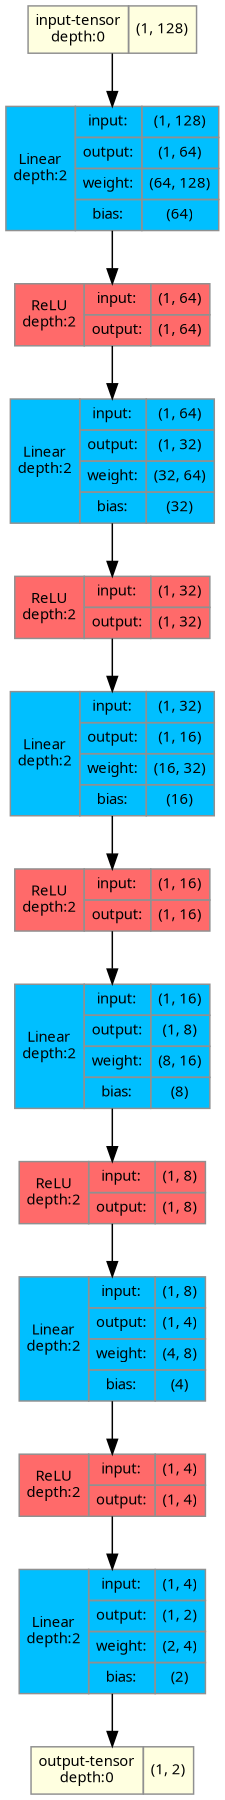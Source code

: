 strict digraph MLP {
	graph [ordering=in rankdir=TB size="12.0,12.0"]
	node [align=left color="#909090" fillcolor="#ffffff90" fontname="Linux libertine" fontsize=10 height=0.2 margin=0 ranksep=0.1 shape=plaintext style=filled]
	edge [fontsize=10]
	0 [label=<
                    <TABLE BORDER="0" CELLBORDER="1"
                    CELLSPACING="0" CELLPADDING="4">
                        <TR><TD BGCOLOR="lightyellow">input-tensor<BR/>depth:0</TD><TD>(1, 128)</TD></TR>
                    </TABLE>> fillcolor=lightyellow]
	1 [label=<
                    <TABLE BORDER="0" CELLBORDER="1"
                    CELLSPACING="0" CELLPADDING="4">
                    <TR>
                        <TD ROWSPAN="232"
                        BGCOLOR="deepskyblue1">Linear<BR/>depth:2</TD>
                        <TD>input:</TD>
                        <TD>(1, 128)</TD>
                    </TR>
                    <TR>
                        <TD>output:</TD>
                        <TD>(1, 64)</TD>
                    </TR>
                                    <TR>
                    <TD>weight:</TD>
                    <TD>(64, 128)</TD>
                </TR>
                <TR>
                    <TD>bias:</TD>
                    <TD>(64)</TD>
                </TR>
                    </TABLE>> fillcolor=deepskyblue1]
	2 [label=<
                    <TABLE BORDER="0" CELLBORDER="1"
                    CELLSPACING="0" CELLPADDING="4">
                    <TR>
                        <TD ROWSPAN="2"
                        BGCOLOR="indianred1">ReLU<BR/>depth:2</TD>
                        <TD>input:</TD>
                        <TD>(1, 64)</TD>
                    </TR>
                    <TR>
                        <TD>output:</TD>
                        <TD>(1, 64)</TD>
                    </TR>
                    
                    </TABLE>> fillcolor=indianred1]
	3 [label=<
                    <TABLE BORDER="0" CELLBORDER="1"
                    CELLSPACING="0" CELLPADDING="4">
                    <TR>
                        <TD ROWSPAN="231"
                        BGCOLOR="deepskyblue1">Linear<BR/>depth:2</TD>
                        <TD>input:</TD>
                        <TD>(1, 64)</TD>
                    </TR>
                    <TR>
                        <TD>output:</TD>
                        <TD>(1, 32)</TD>
                    </TR>
                                    <TR>
                    <TD>weight:</TD>
                    <TD>(32, 64)</TD>
                </TR>
                <TR>
                    <TD>bias:</TD>
                    <TD>(32)</TD>
                </TR>
                    </TABLE>> fillcolor=deepskyblue1]
	4 [label=<
                    <TABLE BORDER="0" CELLBORDER="1"
                    CELLSPACING="0" CELLPADDING="4">
                    <TR>
                        <TD ROWSPAN="2"
                        BGCOLOR="indianred1">ReLU<BR/>depth:2</TD>
                        <TD>input:</TD>
                        <TD>(1, 32)</TD>
                    </TR>
                    <TR>
                        <TD>output:</TD>
                        <TD>(1, 32)</TD>
                    </TR>
                    
                    </TABLE>> fillcolor=indianred1]
	5 [label=<
                    <TABLE BORDER="0" CELLBORDER="1"
                    CELLSPACING="0" CELLPADDING="4">
                    <TR>
                        <TD ROWSPAN="231"
                        BGCOLOR="deepskyblue1">Linear<BR/>depth:2</TD>
                        <TD>input:</TD>
                        <TD>(1, 32)</TD>
                    </TR>
                    <TR>
                        <TD>output:</TD>
                        <TD>(1, 16)</TD>
                    </TR>
                                    <TR>
                    <TD>weight:</TD>
                    <TD>(16, 32)</TD>
                </TR>
                <TR>
                    <TD>bias:</TD>
                    <TD>(16)</TD>
                </TR>
                    </TABLE>> fillcolor=deepskyblue1]
	6 [label=<
                    <TABLE BORDER="0" CELLBORDER="1"
                    CELLSPACING="0" CELLPADDING="4">
                    <TR>
                        <TD ROWSPAN="2"
                        BGCOLOR="indianred1">ReLU<BR/>depth:2</TD>
                        <TD>input:</TD>
                        <TD>(1, 16)</TD>
                    </TR>
                    <TR>
                        <TD>output:</TD>
                        <TD>(1, 16)</TD>
                    </TR>
                    
                    </TABLE>> fillcolor=indianred1]
	7 [label=<
                    <TABLE BORDER="0" CELLBORDER="1"
                    CELLSPACING="0" CELLPADDING="4">
                    <TR>
                        <TD ROWSPAN="229"
                        BGCOLOR="deepskyblue1">Linear<BR/>depth:2</TD>
                        <TD>input:</TD>
                        <TD>(1, 16)</TD>
                    </TR>
                    <TR>
                        <TD>output:</TD>
                        <TD>(1, 8)</TD>
                    </TR>
                                    <TR>
                    <TD>weight:</TD>
                    <TD>(8, 16)</TD>
                </TR>
                <TR>
                    <TD>bias:</TD>
                    <TD>(8)</TD>
                </TR>
                    </TABLE>> fillcolor=deepskyblue1]
	8 [label=<
                    <TABLE BORDER="0" CELLBORDER="1"
                    CELLSPACING="0" CELLPADDING="4">
                    <TR>
                        <TD ROWSPAN="2"
                        BGCOLOR="indianred1">ReLU<BR/>depth:2</TD>
                        <TD>input:</TD>
                        <TD>(1, 8)</TD>
                    </TR>
                    <TR>
                        <TD>output:</TD>
                        <TD>(1, 8)</TD>
                    </TR>
                    
                    </TABLE>> fillcolor=indianred1]
	9 [label=<
                    <TABLE BORDER="0" CELLBORDER="1"
                    CELLSPACING="0" CELLPADDING="4">
                    <TR>
                        <TD ROWSPAN="228"
                        BGCOLOR="deepskyblue1">Linear<BR/>depth:2</TD>
                        <TD>input:</TD>
                        <TD>(1, 8)</TD>
                    </TR>
                    <TR>
                        <TD>output:</TD>
                        <TD>(1, 4)</TD>
                    </TR>
                                    <TR>
                    <TD>weight:</TD>
                    <TD>(4, 8)</TD>
                </TR>
                <TR>
                    <TD>bias:</TD>
                    <TD>(4)</TD>
                </TR>
                    </TABLE>> fillcolor=deepskyblue1]
	10 [label=<
                    <TABLE BORDER="0" CELLBORDER="1"
                    CELLSPACING="0" CELLPADDING="4">
                    <TR>
                        <TD ROWSPAN="2"
                        BGCOLOR="indianred1">ReLU<BR/>depth:2</TD>
                        <TD>input:</TD>
                        <TD>(1, 4)</TD>
                    </TR>
                    <TR>
                        <TD>output:</TD>
                        <TD>(1, 4)</TD>
                    </TR>
                    
                    </TABLE>> fillcolor=indianred1]
	11 [label=<
                    <TABLE BORDER="0" CELLBORDER="1"
                    CELLSPACING="0" CELLPADDING="4">
                    <TR>
                        <TD ROWSPAN="228"
                        BGCOLOR="deepskyblue1">Linear<BR/>depth:2</TD>
                        <TD>input:</TD>
                        <TD>(1, 4)</TD>
                    </TR>
                    <TR>
                        <TD>output:</TD>
                        <TD>(1, 2)</TD>
                    </TR>
                                    <TR>
                    <TD>weight:</TD>
                    <TD>(2, 4)</TD>
                </TR>
                <TR>
                    <TD>bias:</TD>
                    <TD>(2)</TD>
                </TR>
                    </TABLE>> fillcolor=deepskyblue1]
	12 [label=<
                    <TABLE BORDER="0" CELLBORDER="1"
                    CELLSPACING="0" CELLPADDING="4">
                        <TR><TD BGCOLOR="lightyellow">output-tensor<BR/>depth:0</TD><TD>(1, 2)</TD></TR>
                    </TABLE>> fillcolor=lightyellow]
	0 -> 1
	1 -> 2
	2 -> 3
	3 -> 4
	4 -> 5
	5 -> 6
	6 -> 7
	7 -> 8
	8 -> 9
	9 -> 10
	10 -> 11
	11 -> 12
}
strict digraph MLP {
	graph [ordering=in rankdir=TB size="12.0,12.0"]
	node [align=left color="#909090" fillcolor="#ffffff90" fontname="Linux libertine" fontsize=10 height=0.2 margin=0 ranksep=0.1 shape=plaintext style=filled]
	edge [fontsize=10]
	0 [label=<
                    <TABLE BORDER="0" CELLBORDER="1"
                    CELLSPACING="0" CELLPADDING="4">
                        <TR><TD BGCOLOR="lightyellow">input-tensor<BR/>depth:0</TD><TD>(1, 128)</TD></TR>
                    </TABLE>> fillcolor=lightyellow]
	1 [label=<
                    <TABLE BORDER="0" CELLBORDER="1"
                    CELLSPACING="0" CELLPADDING="4">
                    <TR>
                        <TD ROWSPAN="232"
                        BGCOLOR="deepskyblue1">Linear<BR/>depth:2</TD>
                        <TD>input:</TD>
                        <TD>(1, 128)</TD>
                    </TR>
                    <TR>
                        <TD>output:</TD>
                        <TD>(1, 64)</TD>
                    </TR>
                                    <TR>
                    <TD>weight:</TD>
                    <TD>(64, 128)</TD>
                </TR>
                <TR>
                    <TD>bias:</TD>
                    <TD>(64)</TD>
                </TR>
                    </TABLE>> fillcolor=deepskyblue1]
	2 [label=<
                    <TABLE BORDER="0" CELLBORDER="1"
                    CELLSPACING="0" CELLPADDING="4">
                    <TR>
                        <TD ROWSPAN="2"
                        BGCOLOR="indianred1">ReLU<BR/>depth:2</TD>
                        <TD>input:</TD>
                        <TD>(1, 64)</TD>
                    </TR>
                    <TR>
                        <TD>output:</TD>
                        <TD>(1, 64)</TD>
                    </TR>
                    
                    </TABLE>> fillcolor=indianred1]
	3 [label=<
                    <TABLE BORDER="0" CELLBORDER="1"
                    CELLSPACING="0" CELLPADDING="4">
                    <TR>
                        <TD ROWSPAN="231"
                        BGCOLOR="deepskyblue1">Linear<BR/>depth:2</TD>
                        <TD>input:</TD>
                        <TD>(1, 64)</TD>
                    </TR>
                    <TR>
                        <TD>output:</TD>
                        <TD>(1, 32)</TD>
                    </TR>
                                    <TR>
                    <TD>weight:</TD>
                    <TD>(32, 64)</TD>
                </TR>
                <TR>
                    <TD>bias:</TD>
                    <TD>(32)</TD>
                </TR>
                    </TABLE>> fillcolor=deepskyblue1]
	4 [label=<
                    <TABLE BORDER="0" CELLBORDER="1"
                    CELLSPACING="0" CELLPADDING="4">
                    <TR>
                        <TD ROWSPAN="2"
                        BGCOLOR="indianred1">ReLU<BR/>depth:2</TD>
                        <TD>input:</TD>
                        <TD>(1, 32)</TD>
                    </TR>
                    <TR>
                        <TD>output:</TD>
                        <TD>(1, 32)</TD>
                    </TR>
                    
                    </TABLE>> fillcolor=indianred1]
	5 [label=<
                    <TABLE BORDER="0" CELLBORDER="1"
                    CELLSPACING="0" CELLPADDING="4">
                    <TR>
                        <TD ROWSPAN="231"
                        BGCOLOR="deepskyblue1">Linear<BR/>depth:2</TD>
                        <TD>input:</TD>
                        <TD>(1, 32)</TD>
                    </TR>
                    <TR>
                        <TD>output:</TD>
                        <TD>(1, 16)</TD>
                    </TR>
                                    <TR>
                    <TD>weight:</TD>
                    <TD>(16, 32)</TD>
                </TR>
                <TR>
                    <TD>bias:</TD>
                    <TD>(16)</TD>
                </TR>
                    </TABLE>> fillcolor=deepskyblue1]
	6 [label=<
                    <TABLE BORDER="0" CELLBORDER="1"
                    CELLSPACING="0" CELLPADDING="4">
                    <TR>
                        <TD ROWSPAN="2"
                        BGCOLOR="indianred1">ReLU<BR/>depth:2</TD>
                        <TD>input:</TD>
                        <TD>(1, 16)</TD>
                    </TR>
                    <TR>
                        <TD>output:</TD>
                        <TD>(1, 16)</TD>
                    </TR>
                    
                    </TABLE>> fillcolor=indianred1]
	7 [label=<
                    <TABLE BORDER="0" CELLBORDER="1"
                    CELLSPACING="0" CELLPADDING="4">
                    <TR>
                        <TD ROWSPAN="229"
                        BGCOLOR="deepskyblue1">Linear<BR/>depth:2</TD>
                        <TD>input:</TD>
                        <TD>(1, 16)</TD>
                    </TR>
                    <TR>
                        <TD>output:</TD>
                        <TD>(1, 8)</TD>
                    </TR>
                                    <TR>
                    <TD>weight:</TD>
                    <TD>(8, 16)</TD>
                </TR>
                <TR>
                    <TD>bias:</TD>
                    <TD>(8)</TD>
                </TR>
                    </TABLE>> fillcolor=deepskyblue1]
	8 [label=<
                    <TABLE BORDER="0" CELLBORDER="1"
                    CELLSPACING="0" CELLPADDING="4">
                    <TR>
                        <TD ROWSPAN="2"
                        BGCOLOR="indianred1">ReLU<BR/>depth:2</TD>
                        <TD>input:</TD>
                        <TD>(1, 8)</TD>
                    </TR>
                    <TR>
                        <TD>output:</TD>
                        <TD>(1, 8)</TD>
                    </TR>
                    
                    </TABLE>> fillcolor=indianred1]
	9 [label=<
                    <TABLE BORDER="0" CELLBORDER="1"
                    CELLSPACING="0" CELLPADDING="4">
                    <TR>
                        <TD ROWSPAN="228"
                        BGCOLOR="deepskyblue1">Linear<BR/>depth:2</TD>
                        <TD>input:</TD>
                        <TD>(1, 8)</TD>
                    </TR>
                    <TR>
                        <TD>output:</TD>
                        <TD>(1, 4)</TD>
                    </TR>
                                    <TR>
                    <TD>weight:</TD>
                    <TD>(4, 8)</TD>
                </TR>
                <TR>
                    <TD>bias:</TD>
                    <TD>(4)</TD>
                </TR>
                    </TABLE>> fillcolor=deepskyblue1]
	10 [label=<
                    <TABLE BORDER="0" CELLBORDER="1"
                    CELLSPACING="0" CELLPADDING="4">
                    <TR>
                        <TD ROWSPAN="2"
                        BGCOLOR="indianred1">ReLU<BR/>depth:2</TD>
                        <TD>input:</TD>
                        <TD>(1, 4)</TD>
                    </TR>
                    <TR>
                        <TD>output:</TD>
                        <TD>(1, 4)</TD>
                    </TR>
                    
                    </TABLE>> fillcolor=indianred1]
	11 [label=<
                    <TABLE BORDER="0" CELLBORDER="1"
                    CELLSPACING="0" CELLPADDING="4">
                    <TR>
                        <TD ROWSPAN="228"
                        BGCOLOR="deepskyblue1">Linear<BR/>depth:2</TD>
                        <TD>input:</TD>
                        <TD>(1, 4)</TD>
                    </TR>
                    <TR>
                        <TD>output:</TD>
                        <TD>(1, 2)</TD>
                    </TR>
                                    <TR>
                    <TD>weight:</TD>
                    <TD>(2, 4)</TD>
                </TR>
                <TR>
                    <TD>bias:</TD>
                    <TD>(2)</TD>
                </TR>
                    </TABLE>> fillcolor=deepskyblue1]
	12 [label=<
                    <TABLE BORDER="0" CELLBORDER="1"
                    CELLSPACING="0" CELLPADDING="4">
                        <TR><TD BGCOLOR="lightyellow">output-tensor<BR/>depth:0</TD><TD>(1, 2)</TD></TR>
                    </TABLE>> fillcolor=lightyellow]
	0 -> 1
	1 -> 2
	2 -> 3
	3 -> 4
	4 -> 5
	5 -> 6
	6 -> 7
	7 -> 8
	8 -> 9
	9 -> 10
	10 -> 11
	11 -> 12
}
